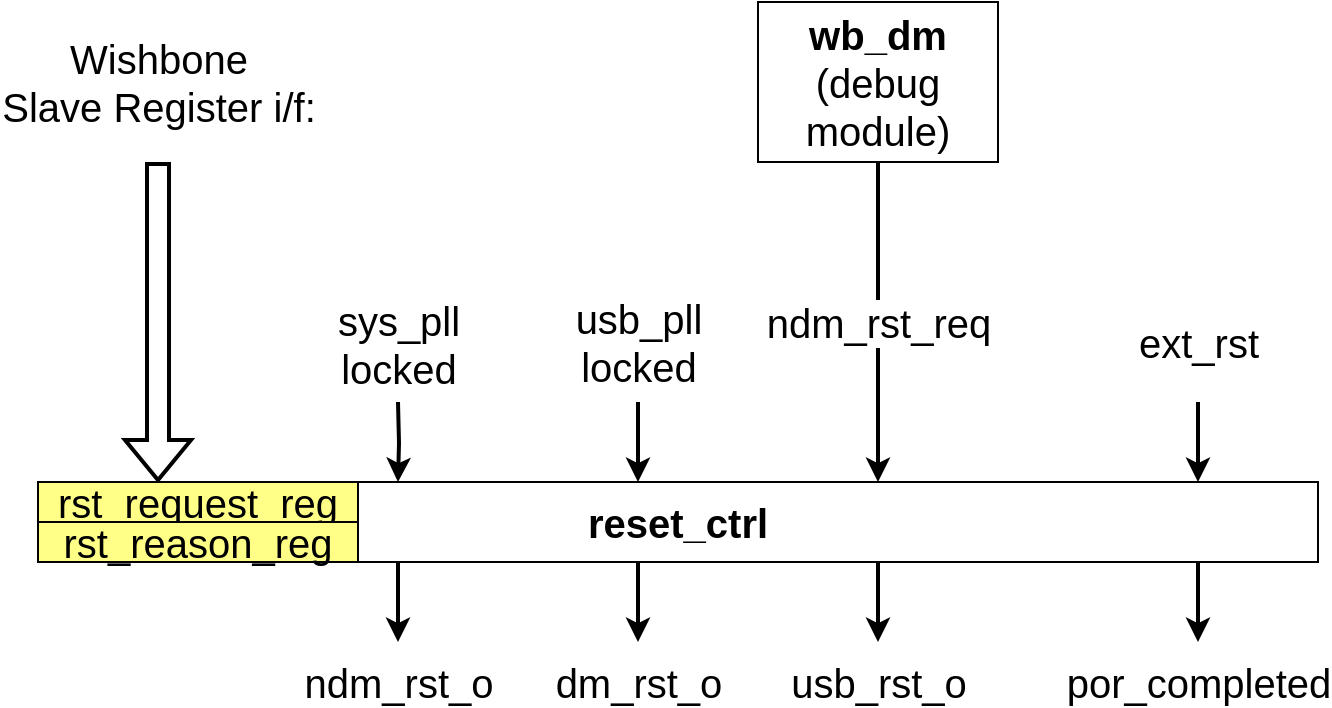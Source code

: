 <mxfile version="19.0.3" type="device"><diagram id="u8Y3T6Ml8c5AtGdqoNfj" name="Page-1"><mxGraphModel dx="1038" dy="641" grid="1" gridSize="10" guides="1" tooltips="1" connect="1" arrows="1" fold="1" page="1" pageScale="1" pageWidth="850" pageHeight="1100" math="0" shadow="0"><root><mxCell id="0"/><mxCell id="1" parent="0"/><mxCell id="1dH4cIjHivf1iMe93eQs-2" value="sys_pll&lt;br&gt;locked" style="endArrow=classic;html=1;rounded=0;fontSize=20;strokeWidth=2;edgeStyle=orthogonalEdgeStyle;" edge="1" parent="1" target="1dH4cIjHivf1iMe93eQs-19"><mxGeometry x="-1" y="-30" width="50" height="50" relative="1" as="geometry"><mxPoint x="260" y="560" as="sourcePoint"/><mxPoint x="240" y="240" as="targetPoint"/><mxPoint x="30" y="-30" as="offset"/></mxGeometry></mxCell><mxCell id="1dH4cIjHivf1iMe93eQs-3" value="usb_pll&lt;br&gt;locked" style="endArrow=classic;html=1;rounded=0;fontSize=20;strokeWidth=2;" edge="1" parent="1" target="1dH4cIjHivf1iMe93eQs-22"><mxGeometry x="-1" y="-30" width="50" height="50" relative="1" as="geometry"><mxPoint x="380" y="560" as="sourcePoint"/><mxPoint x="248.8" y="250.78" as="targetPoint"/><mxPoint x="30" y="-30" as="offset"/></mxGeometry></mxCell><mxCell id="1dH4cIjHivf1iMe93eQs-5" value="ext_rst" style="endArrow=classic;html=1;rounded=0;fontSize=20;strokeWidth=2;entryX=0.5;entryY=0;entryDx=0;entryDy=0;" edge="1" parent="1" target="1dH4cIjHivf1iMe93eQs-29"><mxGeometry x="-1" y="-30" width="50" height="50" relative="1" as="geometry"><mxPoint x="660" y="560" as="sourcePoint"/><mxPoint x="760" y="230" as="targetPoint"/><mxPoint x="30" y="-30" as="offset"/></mxGeometry></mxCell><mxCell id="1dH4cIjHivf1iMe93eQs-6" value="Wishbone &lt;br&gt;Slave Register i/f:" style="shape=flexArrow;endArrow=classic;html=1;rounded=0;fontSize=20;strokeWidth=2;" edge="1" parent="1" target="1dH4cIjHivf1iMe93eQs-16"><mxGeometry x="-1" y="-40" width="50" height="50" relative="1" as="geometry"><mxPoint x="140" y="440" as="sourcePoint"/><mxPoint x="230" y="380" as="targetPoint"/><mxPoint x="40" y="-40" as="offset"/></mxGeometry></mxCell><mxCell id="1dH4cIjHivf1iMe93eQs-7" value="ndm_rst_o" style="endArrow=classic;html=1;rounded=0;fontSize=20;strokeWidth=2;" edge="1" parent="1" source="1dH4cIjHivf1iMe93eQs-19"><mxGeometry x="1" y="-20" width="50" height="50" relative="1" as="geometry"><mxPoint x="170" y="390" as="sourcePoint"/><mxPoint x="260" y="680" as="targetPoint"/><mxPoint x="20" y="20" as="offset"/></mxGeometry></mxCell><mxCell id="1dH4cIjHivf1iMe93eQs-8" value="dm_rst_o" style="endArrow=classic;html=1;rounded=0;fontSize=20;strokeWidth=2;" edge="1" parent="1" source="1dH4cIjHivf1iMe93eQs-22"><mxGeometry x="1" y="-20" width="50" height="50" relative="1" as="geometry"><mxPoint x="129.4" y="310" as="sourcePoint"/><mxPoint x="380" y="680" as="targetPoint"/><mxPoint x="20" y="20" as="offset"/></mxGeometry></mxCell><mxCell id="1dH4cIjHivf1iMe93eQs-9" value="usb_rst_o" style="endArrow=classic;html=1;rounded=0;fontSize=20;strokeWidth=2;" edge="1" parent="1" source="1dH4cIjHivf1iMe93eQs-25"><mxGeometry x="1" y="20" width="50" height="50" relative="1" as="geometry"><mxPoint x="248.2" y="310" as="sourcePoint"/><mxPoint x="500" y="680" as="targetPoint"/><mxPoint x="-20" y="20" as="offset"/></mxGeometry></mxCell><mxCell id="1dH4cIjHivf1iMe93eQs-10" value="por_completed" style="endArrow=classic;html=1;rounded=0;fontSize=20;strokeWidth=2;" edge="1" parent="1" source="1dH4cIjHivf1iMe93eQs-29"><mxGeometry x="1" y="20" width="50" height="50" relative="1" as="geometry"><mxPoint x="367" y="310" as="sourcePoint"/><mxPoint x="660" y="680" as="targetPoint"/><mxPoint x="-20" y="20" as="offset"/></mxGeometry></mxCell><mxCell id="1dH4cIjHivf1iMe93eQs-16" value="" style="whiteSpace=wrap;html=1;aspect=fixed;fontSize=20;strokeWidth=1;" vertex="1" parent="1"><mxGeometry x="120" y="600" width="40" height="40" as="geometry"/></mxCell><mxCell id="1dH4cIjHivf1iMe93eQs-17" value="" style="whiteSpace=wrap;html=1;aspect=fixed;fontSize=20;strokeWidth=1;" vertex="1" parent="1"><mxGeometry x="160" y="600" width="40" height="40" as="geometry"/></mxCell><mxCell id="1dH4cIjHivf1iMe93eQs-18" value="" style="whiteSpace=wrap;html=1;aspect=fixed;fontSize=20;strokeWidth=1;" vertex="1" parent="1"><mxGeometry x="200" y="600" width="40" height="40" as="geometry"/></mxCell><mxCell id="1dH4cIjHivf1iMe93eQs-19" value="" style="whiteSpace=wrap;html=1;aspect=fixed;fontSize=20;strokeWidth=1;" vertex="1" parent="1"><mxGeometry x="240" y="600" width="40" height="40" as="geometry"/></mxCell><mxCell id="1dH4cIjHivf1iMe93eQs-20" value="" style="whiteSpace=wrap;html=1;aspect=fixed;fontSize=20;strokeWidth=1;" vertex="1" parent="1"><mxGeometry x="280" y="600" width="40" height="40" as="geometry"/></mxCell><mxCell id="1dH4cIjHivf1iMe93eQs-21" value="" style="whiteSpace=wrap;html=1;aspect=fixed;fontSize=20;strokeWidth=1;" vertex="1" parent="1"><mxGeometry x="320" y="600" width="40" height="40" as="geometry"/></mxCell><mxCell id="1dH4cIjHivf1iMe93eQs-22" value="" style="whiteSpace=wrap;html=1;aspect=fixed;fontSize=20;strokeWidth=1;" vertex="1" parent="1"><mxGeometry x="360" y="600" width="40" height="40" as="geometry"/></mxCell><mxCell id="1dH4cIjHivf1iMe93eQs-23" value="" style="whiteSpace=wrap;html=1;aspect=fixed;fontSize=20;strokeWidth=1;" vertex="1" parent="1"><mxGeometry x="400" y="600" width="40" height="40" as="geometry"/></mxCell><mxCell id="1dH4cIjHivf1iMe93eQs-24" value="" style="whiteSpace=wrap;html=1;aspect=fixed;fontSize=20;strokeWidth=1;" vertex="1" parent="1"><mxGeometry x="440" y="600" width="40" height="40" as="geometry"/></mxCell><mxCell id="1dH4cIjHivf1iMe93eQs-25" value="" style="whiteSpace=wrap;html=1;aspect=fixed;fontSize=20;strokeWidth=1;" vertex="1" parent="1"><mxGeometry x="480" y="600" width="40" height="40" as="geometry"/></mxCell><mxCell id="1dH4cIjHivf1iMe93eQs-26" value="" style="whiteSpace=wrap;html=1;aspect=fixed;fontSize=20;strokeWidth=1;" vertex="1" parent="1"><mxGeometry x="520" y="600" width="40" height="40" as="geometry"/></mxCell><mxCell id="1dH4cIjHivf1iMe93eQs-27" value="" style="whiteSpace=wrap;html=1;aspect=fixed;fontSize=20;strokeWidth=1;" vertex="1" parent="1"><mxGeometry x="560" y="600" width="40" height="40" as="geometry"/></mxCell><mxCell id="1dH4cIjHivf1iMe93eQs-28" value="" style="whiteSpace=wrap;html=1;aspect=fixed;fontSize=20;strokeWidth=1;" vertex="1" parent="1"><mxGeometry x="600" y="600" width="40" height="40" as="geometry"/></mxCell><mxCell id="1dH4cIjHivf1iMe93eQs-29" value="" style="whiteSpace=wrap;html=1;aspect=fixed;fontSize=20;strokeWidth=1;" vertex="1" parent="1"><mxGeometry x="640" y="600" width="40" height="40" as="geometry"/></mxCell><mxCell id="1dH4cIjHivf1iMe93eQs-30" value="&lt;b&gt;wb_dm&lt;/b&gt;&lt;br&gt;(debug module)" style="rounded=0;whiteSpace=wrap;html=1;fontSize=20;strokeWidth=1;" vertex="1" parent="1"><mxGeometry x="440" y="360" width="120" height="80" as="geometry"/></mxCell><mxCell id="1dH4cIjHivf1iMe93eQs-31" value="ndm_rst_req" style="endArrow=classic;html=1;rounded=0;fontSize=20;strokeWidth=2;" edge="1" parent="1" source="1dH4cIjHivf1iMe93eQs-30" target="1dH4cIjHivf1iMe93eQs-25"><mxGeometry width="50" height="50" relative="1" as="geometry"><mxPoint x="550" y="540" as="sourcePoint"/><mxPoint x="600" y="490" as="targetPoint"/></mxGeometry></mxCell><mxCell id="1dH4cIjHivf1iMe93eQs-32" value="" style="whiteSpace=wrap;html=1;aspect=fixed;fontSize=20;strokeWidth=1;" vertex="1" parent="1"><mxGeometry x="80" y="600" width="40" height="40" as="geometry"/></mxCell><mxCell id="1dH4cIjHivf1iMe93eQs-33" value="" style="whiteSpace=wrap;html=1;aspect=fixed;fontSize=20;strokeWidth=1;" vertex="1" parent="1"><mxGeometry x="680" y="600" width="40" height="40" as="geometry"/></mxCell><mxCell id="1dH4cIjHivf1iMe93eQs-1" value="&lt;b&gt;reset_ctrl&lt;/b&gt;" style="rounded=0;whiteSpace=wrap;html=1;fontSize=20;strokeWidth=1;points=[[0,0,0,0,0],[0,0.25,0,0,0],[0,0.5,0,0,0],[0,0.75,0,0,0],[0,1,0,0,0],[0.09,0,0,0,0],[0.09,1,0,0,0],[0.18,0,0,0,0],[0.18,1,0,0,0],[0.25,0,0,0,0],[0.25,1,0,0,0],[0.27,0,0,0,0],[0.27,1,0,0,0],[0.36,0,0,0,0],[0.36,1,0,0,0],[0.45,0,0,0,0],[0.45,1,0,0,0],[0.5,0,0,0,0],[0.5,1,0,0,0],[0.55,0,0,0,0],[0.55,1,0,0,0],[0.64,0,0,0,0],[0.64,1,0,0,0],[0.73,0,0,0,0],[0.73,1,0,0,0],[0.75,0,0,0,0],[0.75,1,0,0,0],[0.82,0,0,0,0],[0.82,1,0,0,0],[0.91,0,0,0,0],[0.91,1,0,0,0],[1,0,0,0,0],[1,0.25,0,0,0],[1,0.5,0,0,0],[1,0.75,0,0,0],[1,1,0,0,0]];" vertex="1" parent="1"><mxGeometry x="80" y="600" width="640" height="40" as="geometry"/></mxCell><mxCell id="1dH4cIjHivf1iMe93eQs-34" value="rst_request_reg" style="rounded=0;whiteSpace=wrap;html=1;fontSize=20;strokeColor=#000000;strokeWidth=1;fillColor=#FFFF88;" vertex="1" parent="1"><mxGeometry x="80" y="600" width="160" height="20" as="geometry"/></mxCell><mxCell id="1dH4cIjHivf1iMe93eQs-35" value="rst_reason_reg" style="rounded=0;whiteSpace=wrap;html=1;fontSize=20;strokeColor=#000000;strokeWidth=1;fillColor=#FFFF88;" vertex="1" parent="1"><mxGeometry x="80" y="620" width="160" height="20" as="geometry"/></mxCell></root></mxGraphModel></diagram></mxfile>